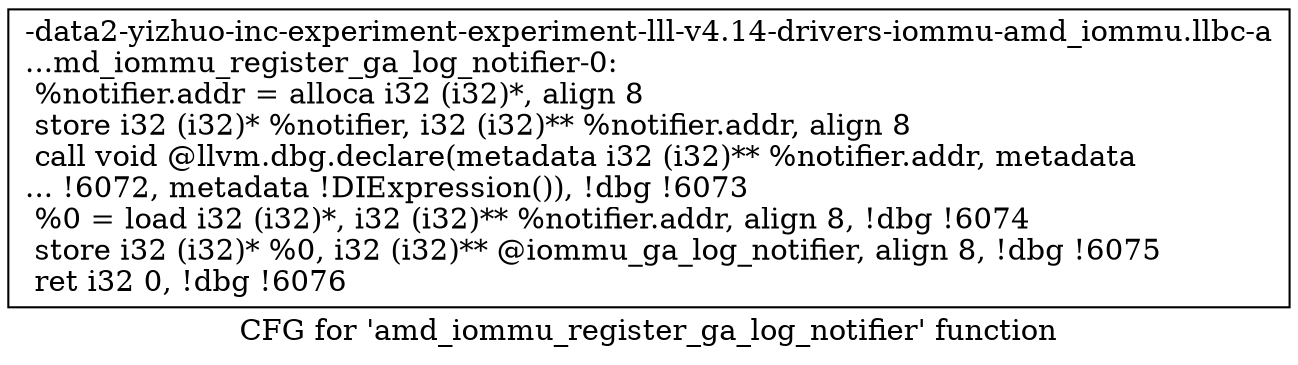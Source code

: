 digraph "CFG for 'amd_iommu_register_ga_log_notifier' function" {
	label="CFG for 'amd_iommu_register_ga_log_notifier' function";

	Node0x561b945a2190 [shape=record,label="{-data2-yizhuo-inc-experiment-experiment-lll-v4.14-drivers-iommu-amd_iommu.llbc-a\l...md_iommu_register_ga_log_notifier-0:\l  %notifier.addr = alloca i32 (i32)*, align 8\l  store i32 (i32)* %notifier, i32 (i32)** %notifier.addr, align 8\l  call void @llvm.dbg.declare(metadata i32 (i32)** %notifier.addr, metadata\l... !6072, metadata !DIExpression()), !dbg !6073\l  %0 = load i32 (i32)*, i32 (i32)** %notifier.addr, align 8, !dbg !6074\l  store i32 (i32)* %0, i32 (i32)** @iommu_ga_log_notifier, align 8, !dbg !6075\l  ret i32 0, !dbg !6076\l}"];
}
